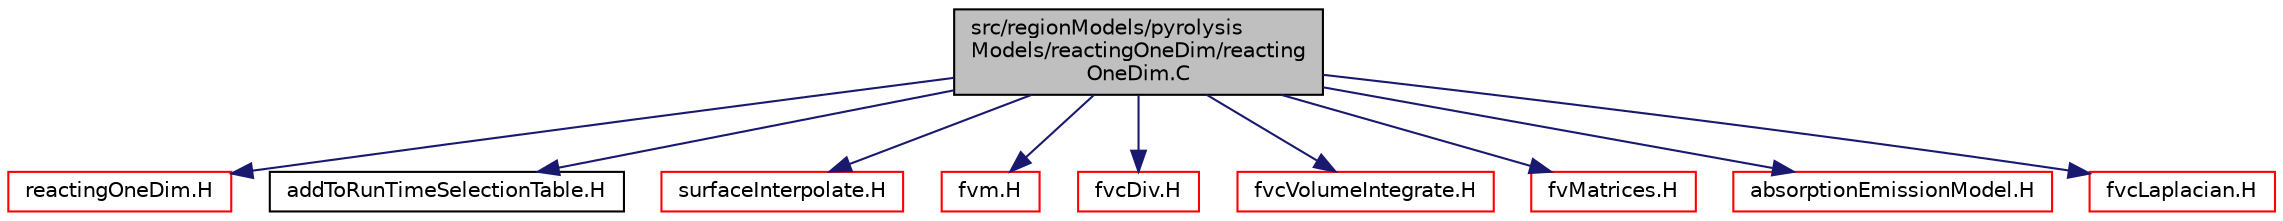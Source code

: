 digraph "src/regionModels/pyrolysisModels/reactingOneDim/reactingOneDim.C"
{
  bgcolor="transparent";
  edge [fontname="Helvetica",fontsize="10",labelfontname="Helvetica",labelfontsize="10"];
  node [fontname="Helvetica",fontsize="10",shape=record];
  Node1 [label="src/regionModels/pyrolysis\lModels/reactingOneDim/reacting\lOneDim.C",height=0.2,width=0.4,color="black", fillcolor="grey75", style="filled", fontcolor="black"];
  Node1 -> Node2 [color="midnightblue",fontsize="10",style="solid",fontname="Helvetica"];
  Node2 [label="reactingOneDim.H",height=0.2,width=0.4,color="red",URL="$a09572.html"];
  Node1 -> Node3 [color="midnightblue",fontsize="10",style="solid",fontname="Helvetica"];
  Node3 [label="addToRunTimeSelectionTable.H",height=0.2,width=0.4,color="black",URL="$a08025.html",tooltip="Macros for easy insertion into run-time selection tables. "];
  Node1 -> Node4 [color="midnightblue",fontsize="10",style="solid",fontname="Helvetica"];
  Node4 [label="surfaceInterpolate.H",height=0.2,width=0.4,color="red",URL="$a06326.html",tooltip="Surface Interpolation. "];
  Node1 -> Node5 [color="midnightblue",fontsize="10",style="solid",fontname="Helvetica"];
  Node5 [label="fvm.H",height=0.2,width=0.4,color="red",URL="$a05893.html"];
  Node1 -> Node6 [color="midnightblue",fontsize="10",style="solid",fontname="Helvetica"];
  Node6 [label="fvcDiv.H",height=0.2,width=0.4,color="red",URL="$a05863.html",tooltip="Calculate the divergence of the given field. "];
  Node1 -> Node7 [color="midnightblue",fontsize="10",style="solid",fontname="Helvetica"];
  Node7 [label="fvcVolumeIntegrate.H",height=0.2,width=0.4,color="red",URL="$a05892.html",tooltip="Volume integrate volField creating a volField. "];
  Node1 -> Node8 [color="midnightblue",fontsize="10",style="solid",fontname="Helvetica"];
  Node8 [label="fvMatrices.H",height=0.2,width=0.4,color="red",URL="$a05966.html",tooltip="A special matrix type and solver, designed for finite volume solutions of scalar equations. "];
  Node1 -> Node9 [color="midnightblue",fontsize="10",style="solid",fontname="Helvetica"];
  Node9 [label="absorptionEmissionModel.H",height=0.2,width=0.4,color="red",URL="$a10335.html"];
  Node1 -> Node10 [color="midnightblue",fontsize="10",style="solid",fontname="Helvetica"];
  Node10 [label="fvcLaplacian.H",height=0.2,width=0.4,color="red",URL="$a05870.html",tooltip="Calculate the laplacian of the given field. "];
}
